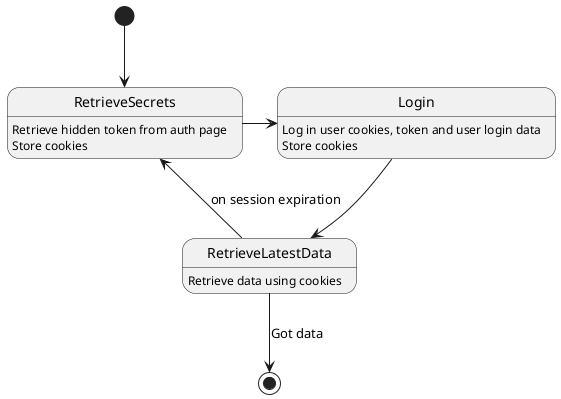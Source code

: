 @startuml

[*] --> RetrieveSecrets
RetrieveSecrets : Retrieve hidden token from auth page
RetrieveSecrets : Store cookies

RetrieveSecrets -> Login
Login : Log in user cookies, token and user login data
Login : Store cookies

Login --> RetrieveLatestData
RetrieveLatestData : Retrieve data using cookies
RetrieveLatestData --> RetrieveSecrets : on session expiration
RetrieveLatestData --> [*] : Got data

@enduml